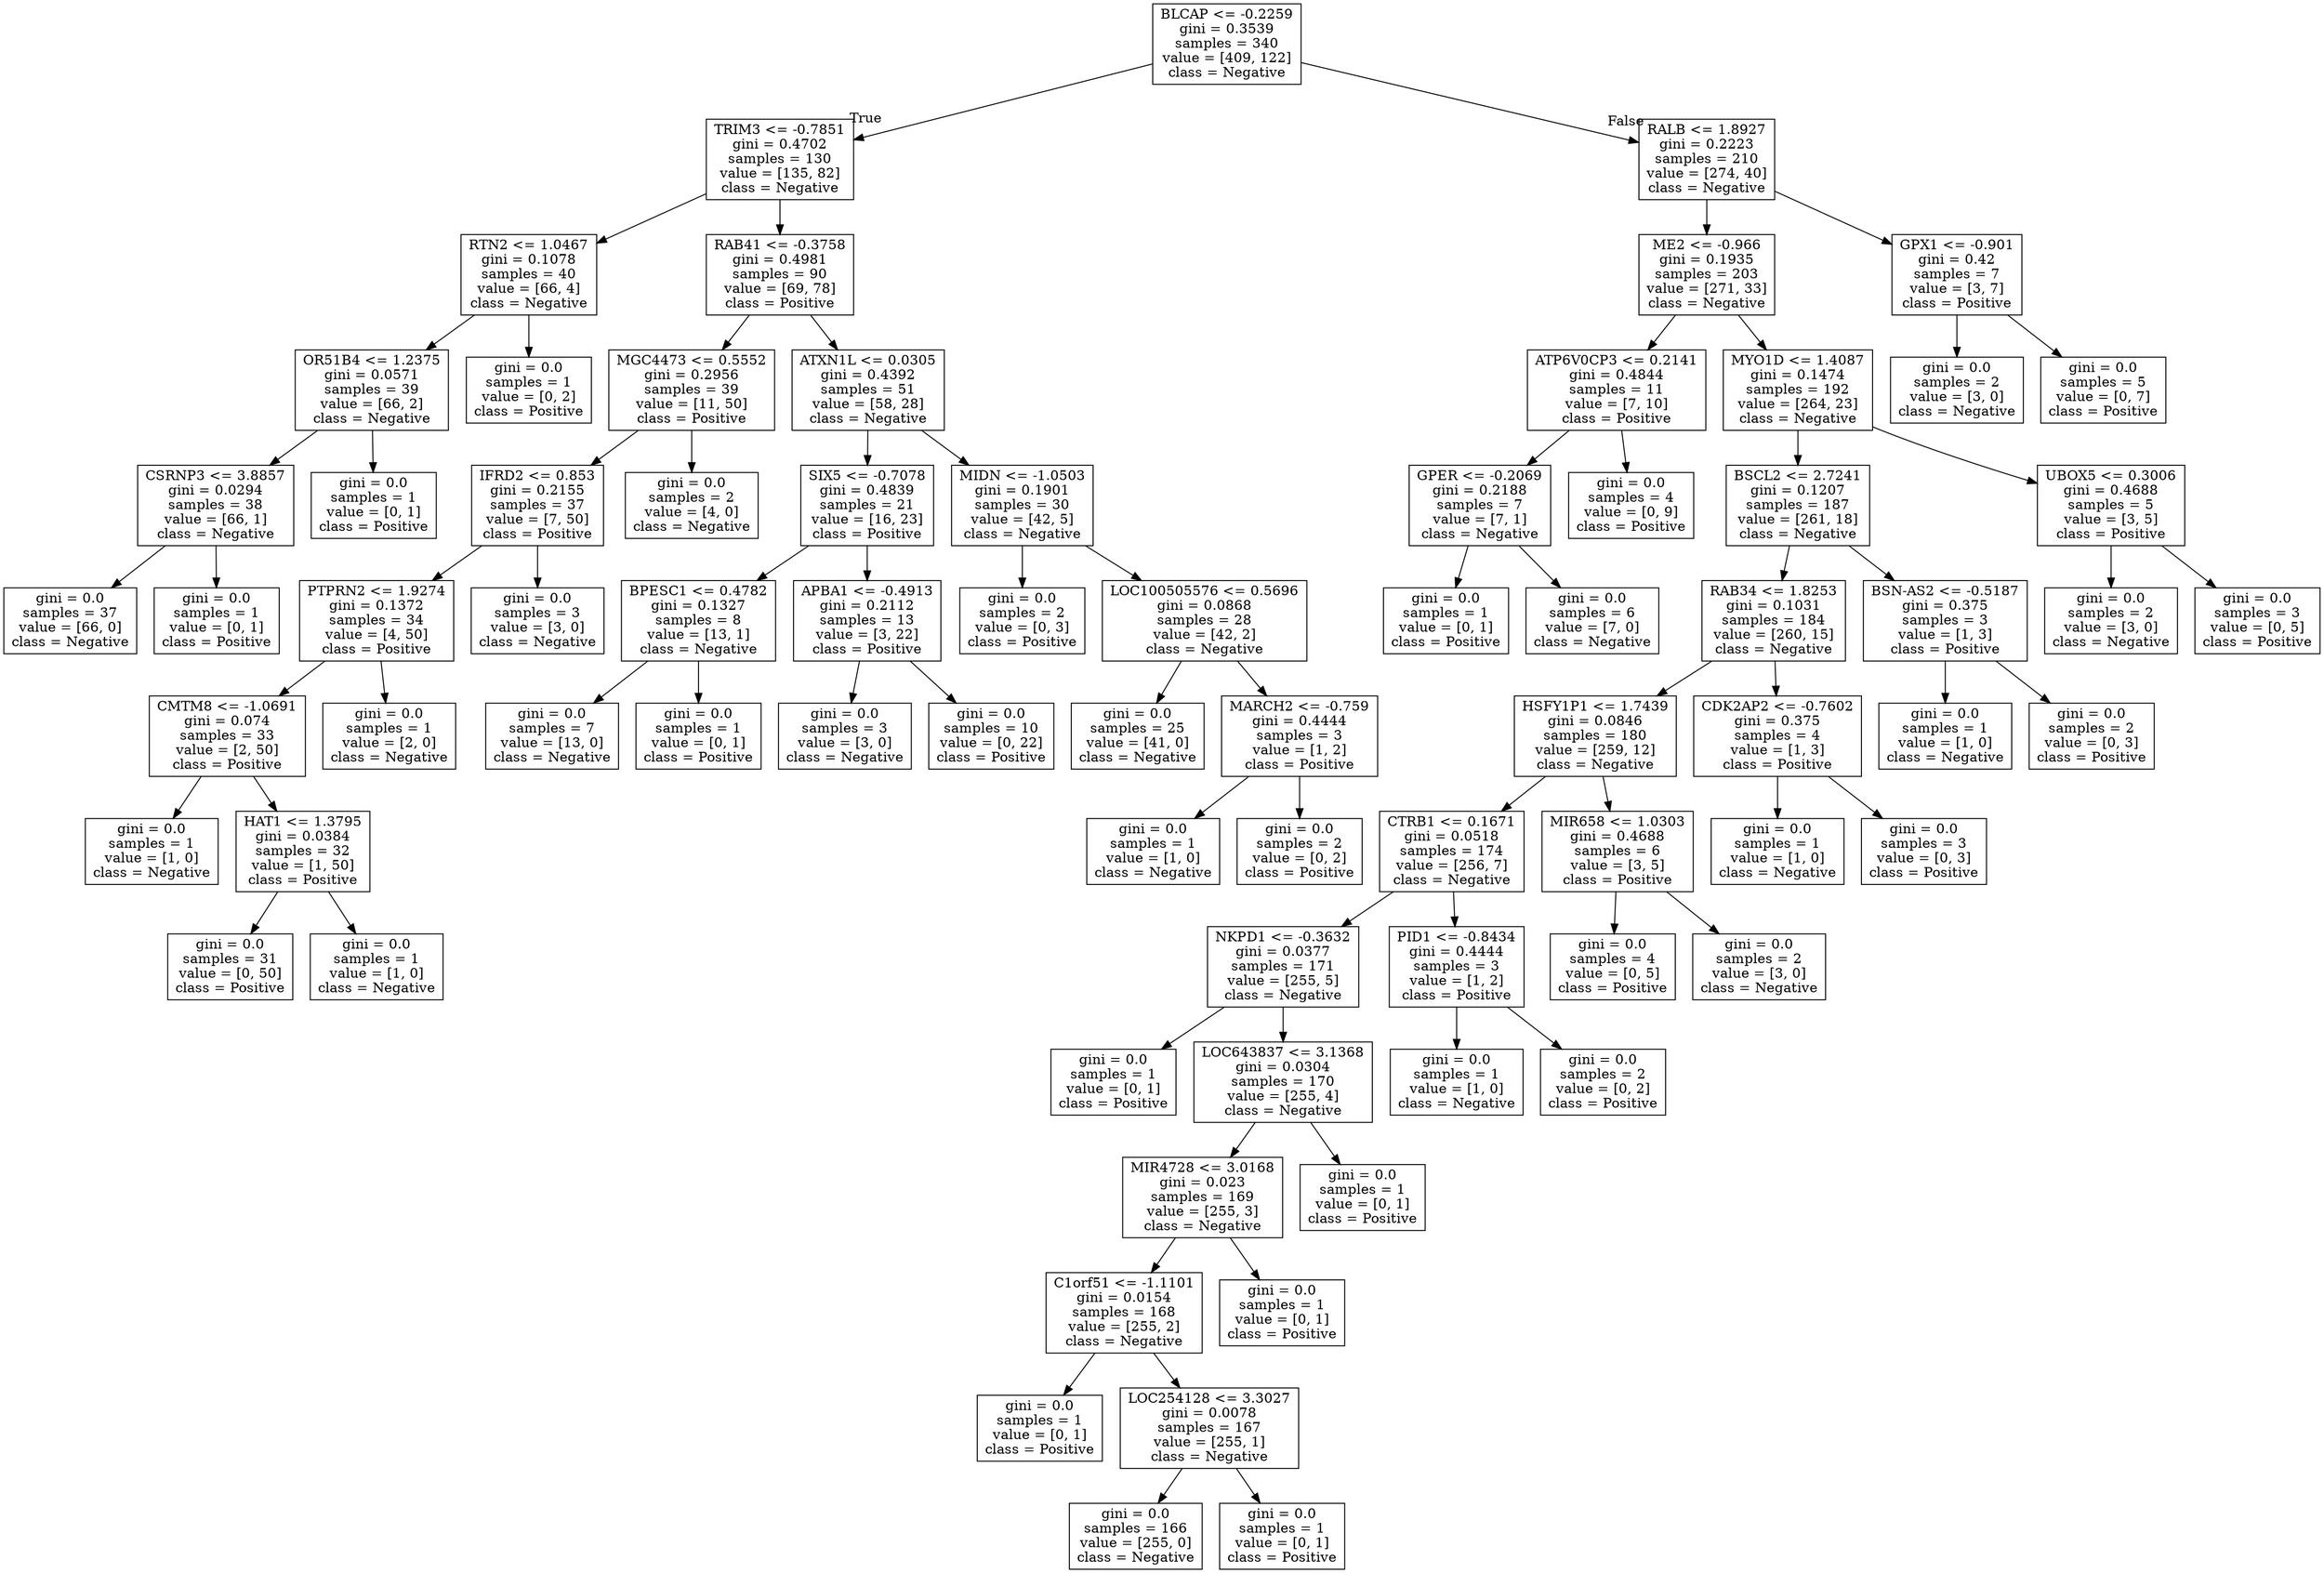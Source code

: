 digraph Tree {
node [shape=box] ;
0 [label="BLCAP <= -0.2259\ngini = 0.3539\nsamples = 340\nvalue = [409, 122]\nclass = Negative"] ;
1 [label="TRIM3 <= -0.7851\ngini = 0.4702\nsamples = 130\nvalue = [135, 82]\nclass = Negative"] ;
0 -> 1 [labeldistance=2.5, labelangle=45, headlabel="True"] ;
2 [label="RTN2 <= 1.0467\ngini = 0.1078\nsamples = 40\nvalue = [66, 4]\nclass = Negative"] ;
1 -> 2 ;
3 [label="OR51B4 <= 1.2375\ngini = 0.0571\nsamples = 39\nvalue = [66, 2]\nclass = Negative"] ;
2 -> 3 ;
4 [label="CSRNP3 <= 3.8857\ngini = 0.0294\nsamples = 38\nvalue = [66, 1]\nclass = Negative"] ;
3 -> 4 ;
5 [label="gini = 0.0\nsamples = 37\nvalue = [66, 0]\nclass = Negative"] ;
4 -> 5 ;
6 [label="gini = 0.0\nsamples = 1\nvalue = [0, 1]\nclass = Positive"] ;
4 -> 6 ;
7 [label="gini = 0.0\nsamples = 1\nvalue = [0, 1]\nclass = Positive"] ;
3 -> 7 ;
8 [label="gini = 0.0\nsamples = 1\nvalue = [0, 2]\nclass = Positive"] ;
2 -> 8 ;
9 [label="RAB41 <= -0.3758\ngini = 0.4981\nsamples = 90\nvalue = [69, 78]\nclass = Positive"] ;
1 -> 9 ;
10 [label="MGC4473 <= 0.5552\ngini = 0.2956\nsamples = 39\nvalue = [11, 50]\nclass = Positive"] ;
9 -> 10 ;
11 [label="IFRD2 <= 0.853\ngini = 0.2155\nsamples = 37\nvalue = [7, 50]\nclass = Positive"] ;
10 -> 11 ;
12 [label="PTPRN2 <= 1.9274\ngini = 0.1372\nsamples = 34\nvalue = [4, 50]\nclass = Positive"] ;
11 -> 12 ;
13 [label="CMTM8 <= -1.0691\ngini = 0.074\nsamples = 33\nvalue = [2, 50]\nclass = Positive"] ;
12 -> 13 ;
14 [label="gini = 0.0\nsamples = 1\nvalue = [1, 0]\nclass = Negative"] ;
13 -> 14 ;
15 [label="HAT1 <= 1.3795\ngini = 0.0384\nsamples = 32\nvalue = [1, 50]\nclass = Positive"] ;
13 -> 15 ;
16 [label="gini = 0.0\nsamples = 31\nvalue = [0, 50]\nclass = Positive"] ;
15 -> 16 ;
17 [label="gini = 0.0\nsamples = 1\nvalue = [1, 0]\nclass = Negative"] ;
15 -> 17 ;
18 [label="gini = 0.0\nsamples = 1\nvalue = [2, 0]\nclass = Negative"] ;
12 -> 18 ;
19 [label="gini = 0.0\nsamples = 3\nvalue = [3, 0]\nclass = Negative"] ;
11 -> 19 ;
20 [label="gini = 0.0\nsamples = 2\nvalue = [4, 0]\nclass = Negative"] ;
10 -> 20 ;
21 [label="ATXN1L <= 0.0305\ngini = 0.4392\nsamples = 51\nvalue = [58, 28]\nclass = Negative"] ;
9 -> 21 ;
22 [label="SIX5 <= -0.7078\ngini = 0.4839\nsamples = 21\nvalue = [16, 23]\nclass = Positive"] ;
21 -> 22 ;
23 [label="BPESC1 <= 0.4782\ngini = 0.1327\nsamples = 8\nvalue = [13, 1]\nclass = Negative"] ;
22 -> 23 ;
24 [label="gini = 0.0\nsamples = 7\nvalue = [13, 0]\nclass = Negative"] ;
23 -> 24 ;
25 [label="gini = 0.0\nsamples = 1\nvalue = [0, 1]\nclass = Positive"] ;
23 -> 25 ;
26 [label="APBA1 <= -0.4913\ngini = 0.2112\nsamples = 13\nvalue = [3, 22]\nclass = Positive"] ;
22 -> 26 ;
27 [label="gini = 0.0\nsamples = 3\nvalue = [3, 0]\nclass = Negative"] ;
26 -> 27 ;
28 [label="gini = 0.0\nsamples = 10\nvalue = [0, 22]\nclass = Positive"] ;
26 -> 28 ;
29 [label="MIDN <= -1.0503\ngini = 0.1901\nsamples = 30\nvalue = [42, 5]\nclass = Negative"] ;
21 -> 29 ;
30 [label="gini = 0.0\nsamples = 2\nvalue = [0, 3]\nclass = Positive"] ;
29 -> 30 ;
31 [label="LOC100505576 <= 0.5696\ngini = 0.0868\nsamples = 28\nvalue = [42, 2]\nclass = Negative"] ;
29 -> 31 ;
32 [label="gini = 0.0\nsamples = 25\nvalue = [41, 0]\nclass = Negative"] ;
31 -> 32 ;
33 [label="MARCH2 <= -0.759\ngini = 0.4444\nsamples = 3\nvalue = [1, 2]\nclass = Positive"] ;
31 -> 33 ;
34 [label="gini = 0.0\nsamples = 1\nvalue = [1, 0]\nclass = Negative"] ;
33 -> 34 ;
35 [label="gini = 0.0\nsamples = 2\nvalue = [0, 2]\nclass = Positive"] ;
33 -> 35 ;
36 [label="RALB <= 1.8927\ngini = 0.2223\nsamples = 210\nvalue = [274, 40]\nclass = Negative"] ;
0 -> 36 [labeldistance=2.5, labelangle=-45, headlabel="False"] ;
37 [label="ME2 <= -0.966\ngini = 0.1935\nsamples = 203\nvalue = [271, 33]\nclass = Negative"] ;
36 -> 37 ;
38 [label="ATP6V0CP3 <= 0.2141\ngini = 0.4844\nsamples = 11\nvalue = [7, 10]\nclass = Positive"] ;
37 -> 38 ;
39 [label="GPER <= -0.2069\ngini = 0.2188\nsamples = 7\nvalue = [7, 1]\nclass = Negative"] ;
38 -> 39 ;
40 [label="gini = 0.0\nsamples = 1\nvalue = [0, 1]\nclass = Positive"] ;
39 -> 40 ;
41 [label="gini = 0.0\nsamples = 6\nvalue = [7, 0]\nclass = Negative"] ;
39 -> 41 ;
42 [label="gini = 0.0\nsamples = 4\nvalue = [0, 9]\nclass = Positive"] ;
38 -> 42 ;
43 [label="MYO1D <= 1.4087\ngini = 0.1474\nsamples = 192\nvalue = [264, 23]\nclass = Negative"] ;
37 -> 43 ;
44 [label="BSCL2 <= 2.7241\ngini = 0.1207\nsamples = 187\nvalue = [261, 18]\nclass = Negative"] ;
43 -> 44 ;
45 [label="RAB34 <= 1.8253\ngini = 0.1031\nsamples = 184\nvalue = [260, 15]\nclass = Negative"] ;
44 -> 45 ;
46 [label="HSFY1P1 <= 1.7439\ngini = 0.0846\nsamples = 180\nvalue = [259, 12]\nclass = Negative"] ;
45 -> 46 ;
47 [label="CTRB1 <= 0.1671\ngini = 0.0518\nsamples = 174\nvalue = [256, 7]\nclass = Negative"] ;
46 -> 47 ;
48 [label="NKPD1 <= -0.3632\ngini = 0.0377\nsamples = 171\nvalue = [255, 5]\nclass = Negative"] ;
47 -> 48 ;
49 [label="gini = 0.0\nsamples = 1\nvalue = [0, 1]\nclass = Positive"] ;
48 -> 49 ;
50 [label="LOC643837 <= 3.1368\ngini = 0.0304\nsamples = 170\nvalue = [255, 4]\nclass = Negative"] ;
48 -> 50 ;
51 [label="MIR4728 <= 3.0168\ngini = 0.023\nsamples = 169\nvalue = [255, 3]\nclass = Negative"] ;
50 -> 51 ;
52 [label="C1orf51 <= -1.1101\ngini = 0.0154\nsamples = 168\nvalue = [255, 2]\nclass = Negative"] ;
51 -> 52 ;
53 [label="gini = 0.0\nsamples = 1\nvalue = [0, 1]\nclass = Positive"] ;
52 -> 53 ;
54 [label="LOC254128 <= 3.3027\ngini = 0.0078\nsamples = 167\nvalue = [255, 1]\nclass = Negative"] ;
52 -> 54 ;
55 [label="gini = 0.0\nsamples = 166\nvalue = [255, 0]\nclass = Negative"] ;
54 -> 55 ;
56 [label="gini = 0.0\nsamples = 1\nvalue = [0, 1]\nclass = Positive"] ;
54 -> 56 ;
57 [label="gini = 0.0\nsamples = 1\nvalue = [0, 1]\nclass = Positive"] ;
51 -> 57 ;
58 [label="gini = 0.0\nsamples = 1\nvalue = [0, 1]\nclass = Positive"] ;
50 -> 58 ;
59 [label="PID1 <= -0.8434\ngini = 0.4444\nsamples = 3\nvalue = [1, 2]\nclass = Positive"] ;
47 -> 59 ;
60 [label="gini = 0.0\nsamples = 1\nvalue = [1, 0]\nclass = Negative"] ;
59 -> 60 ;
61 [label="gini = 0.0\nsamples = 2\nvalue = [0, 2]\nclass = Positive"] ;
59 -> 61 ;
62 [label="MIR658 <= 1.0303\ngini = 0.4688\nsamples = 6\nvalue = [3, 5]\nclass = Positive"] ;
46 -> 62 ;
63 [label="gini = 0.0\nsamples = 4\nvalue = [0, 5]\nclass = Positive"] ;
62 -> 63 ;
64 [label="gini = 0.0\nsamples = 2\nvalue = [3, 0]\nclass = Negative"] ;
62 -> 64 ;
65 [label="CDK2AP2 <= -0.7602\ngini = 0.375\nsamples = 4\nvalue = [1, 3]\nclass = Positive"] ;
45 -> 65 ;
66 [label="gini = 0.0\nsamples = 1\nvalue = [1, 0]\nclass = Negative"] ;
65 -> 66 ;
67 [label="gini = 0.0\nsamples = 3\nvalue = [0, 3]\nclass = Positive"] ;
65 -> 67 ;
68 [label="BSN-AS2 <= -0.5187\ngini = 0.375\nsamples = 3\nvalue = [1, 3]\nclass = Positive"] ;
44 -> 68 ;
69 [label="gini = 0.0\nsamples = 1\nvalue = [1, 0]\nclass = Negative"] ;
68 -> 69 ;
70 [label="gini = 0.0\nsamples = 2\nvalue = [0, 3]\nclass = Positive"] ;
68 -> 70 ;
71 [label="UBOX5 <= 0.3006\ngini = 0.4688\nsamples = 5\nvalue = [3, 5]\nclass = Positive"] ;
43 -> 71 ;
72 [label="gini = 0.0\nsamples = 2\nvalue = [3, 0]\nclass = Negative"] ;
71 -> 72 ;
73 [label="gini = 0.0\nsamples = 3\nvalue = [0, 5]\nclass = Positive"] ;
71 -> 73 ;
74 [label="GPX1 <= -0.901\ngini = 0.42\nsamples = 7\nvalue = [3, 7]\nclass = Positive"] ;
36 -> 74 ;
75 [label="gini = 0.0\nsamples = 2\nvalue = [3, 0]\nclass = Negative"] ;
74 -> 75 ;
76 [label="gini = 0.0\nsamples = 5\nvalue = [0, 7]\nclass = Positive"] ;
74 -> 76 ;
}